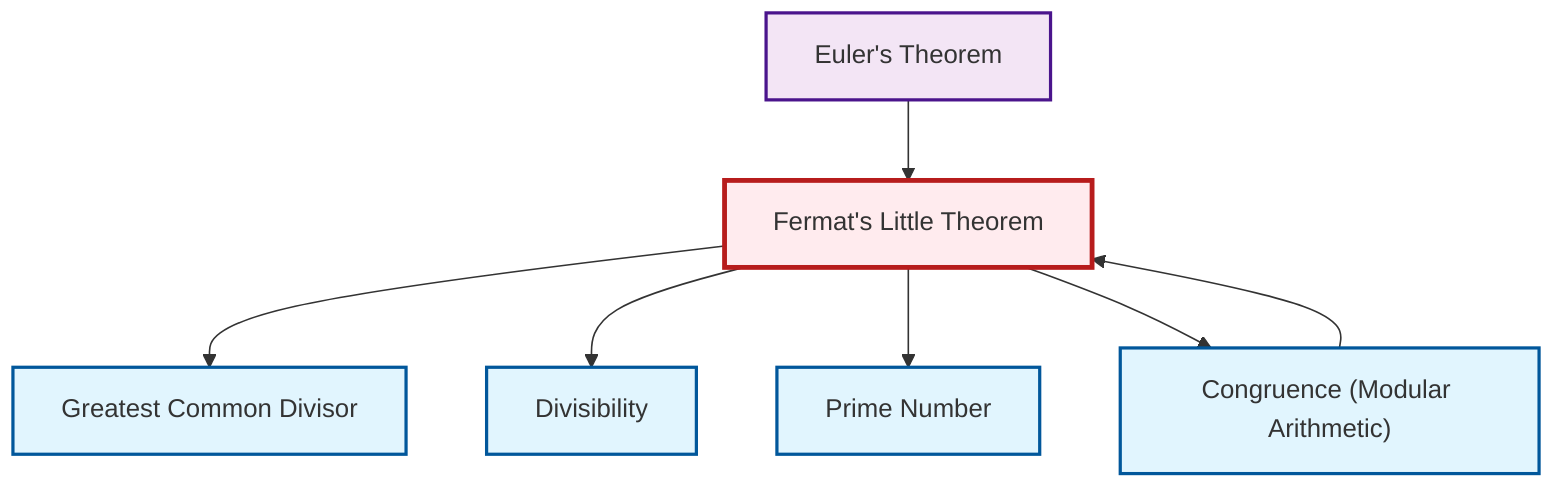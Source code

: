 graph TD
    classDef definition fill:#e1f5fe,stroke:#01579b,stroke-width:2px
    classDef theorem fill:#f3e5f5,stroke:#4a148c,stroke-width:2px
    classDef axiom fill:#fff3e0,stroke:#e65100,stroke-width:2px
    classDef example fill:#e8f5e9,stroke:#1b5e20,stroke-width:2px
    classDef current fill:#ffebee,stroke:#b71c1c,stroke-width:3px
    thm-fermat-little["Fermat's Little Theorem"]:::theorem
    def-gcd["Greatest Common Divisor"]:::definition
    def-divisibility["Divisibility"]:::definition
    def-congruence["Congruence (Modular Arithmetic)"]:::definition
    thm-euler["Euler's Theorem"]:::theorem
    def-prime["Prime Number"]:::definition
    thm-fermat-little --> def-gcd
    def-congruence --> thm-fermat-little
    thm-fermat-little --> def-divisibility
    thm-fermat-little --> def-prime
    thm-fermat-little --> def-congruence
    thm-euler --> thm-fermat-little
    class thm-fermat-little current